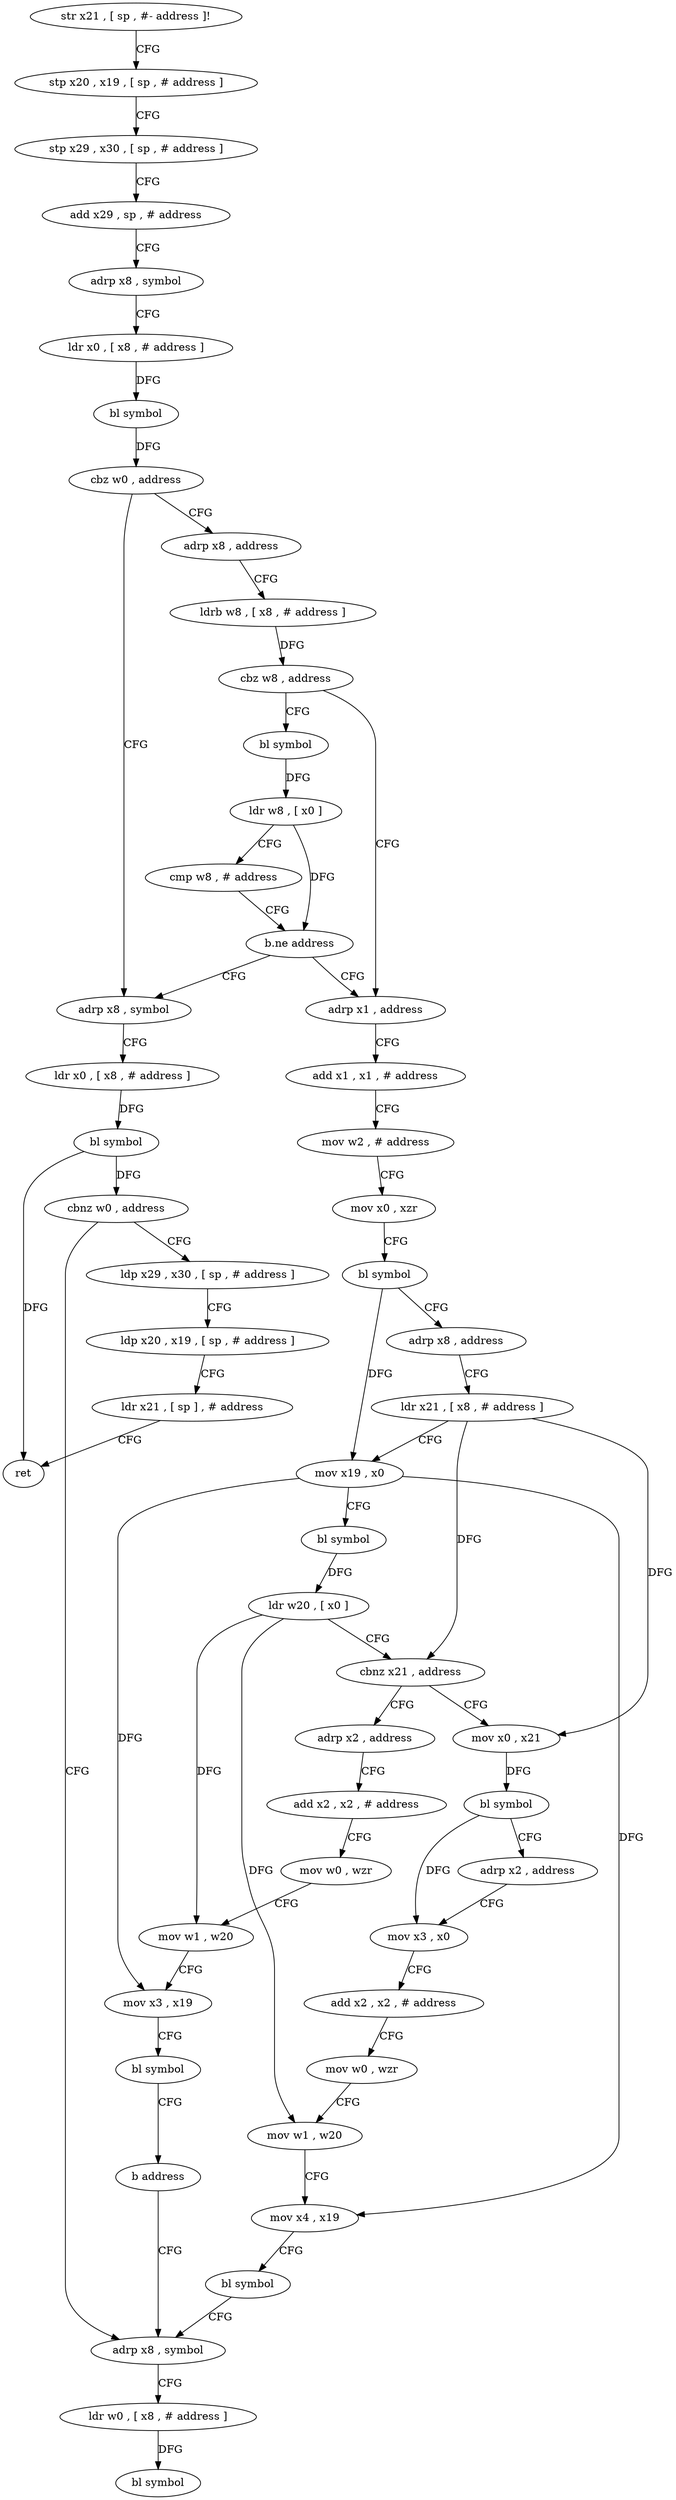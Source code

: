 digraph "func" {
"4232960" [label = "str x21 , [ sp , #- address ]!" ]
"4232964" [label = "stp x20 , x19 , [ sp , # address ]" ]
"4232968" [label = "stp x29 , x30 , [ sp , # address ]" ]
"4232972" [label = "add x29 , sp , # address" ]
"4232976" [label = "adrp x8 , symbol" ]
"4232980" [label = "ldr x0 , [ x8 , # address ]" ]
"4232984" [label = "bl symbol" ]
"4232988" [label = "cbz w0 , address" ]
"4233020" [label = "adrp x8 , symbol" ]
"4232992" [label = "adrp x8 , address" ]
"4233024" [label = "ldr x0 , [ x8 , # address ]" ]
"4233028" [label = "bl symbol" ]
"4233032" [label = "cbnz w0 , address" ]
"4233160" [label = "adrp x8 , symbol" ]
"4233036" [label = "ldp x29 , x30 , [ sp , # address ]" ]
"4232996" [label = "ldrb w8 , [ x8 , # address ]" ]
"4233000" [label = "cbz w8 , address" ]
"4233052" [label = "adrp x1 , address" ]
"4233004" [label = "bl symbol" ]
"4233164" [label = "ldr w0 , [ x8 , # address ]" ]
"4233168" [label = "bl symbol" ]
"4233040" [label = "ldp x20 , x19 , [ sp , # address ]" ]
"4233044" [label = "ldr x21 , [ sp ] , # address" ]
"4233048" [label = "ret" ]
"4233056" [label = "add x1 , x1 , # address" ]
"4233060" [label = "mov w2 , # address" ]
"4233064" [label = "mov x0 , xzr" ]
"4233068" [label = "bl symbol" ]
"4233072" [label = "adrp x8 , address" ]
"4233076" [label = "ldr x21 , [ x8 , # address ]" ]
"4233080" [label = "mov x19 , x0" ]
"4233084" [label = "bl symbol" ]
"4233088" [label = "ldr w20 , [ x0 ]" ]
"4233092" [label = "cbnz x21 , address" ]
"4233124" [label = "mov x0 , x21" ]
"4233096" [label = "adrp x2 , address" ]
"4233008" [label = "ldr w8 , [ x0 ]" ]
"4233012" [label = "cmp w8 , # address" ]
"4233016" [label = "b.ne address" ]
"4233128" [label = "bl symbol" ]
"4233132" [label = "adrp x2 , address" ]
"4233136" [label = "mov x3 , x0" ]
"4233140" [label = "add x2 , x2 , # address" ]
"4233144" [label = "mov w0 , wzr" ]
"4233148" [label = "mov w1 , w20" ]
"4233152" [label = "mov x4 , x19" ]
"4233156" [label = "bl symbol" ]
"4233100" [label = "add x2 , x2 , # address" ]
"4233104" [label = "mov w0 , wzr" ]
"4233108" [label = "mov w1 , w20" ]
"4233112" [label = "mov x3 , x19" ]
"4233116" [label = "bl symbol" ]
"4233120" [label = "b address" ]
"4232960" -> "4232964" [ label = "CFG" ]
"4232964" -> "4232968" [ label = "CFG" ]
"4232968" -> "4232972" [ label = "CFG" ]
"4232972" -> "4232976" [ label = "CFG" ]
"4232976" -> "4232980" [ label = "CFG" ]
"4232980" -> "4232984" [ label = "DFG" ]
"4232984" -> "4232988" [ label = "DFG" ]
"4232988" -> "4233020" [ label = "CFG" ]
"4232988" -> "4232992" [ label = "CFG" ]
"4233020" -> "4233024" [ label = "CFG" ]
"4232992" -> "4232996" [ label = "CFG" ]
"4233024" -> "4233028" [ label = "DFG" ]
"4233028" -> "4233032" [ label = "DFG" ]
"4233028" -> "4233048" [ label = "DFG" ]
"4233032" -> "4233160" [ label = "CFG" ]
"4233032" -> "4233036" [ label = "CFG" ]
"4233160" -> "4233164" [ label = "CFG" ]
"4233036" -> "4233040" [ label = "CFG" ]
"4232996" -> "4233000" [ label = "DFG" ]
"4233000" -> "4233052" [ label = "CFG" ]
"4233000" -> "4233004" [ label = "CFG" ]
"4233052" -> "4233056" [ label = "CFG" ]
"4233004" -> "4233008" [ label = "DFG" ]
"4233164" -> "4233168" [ label = "DFG" ]
"4233040" -> "4233044" [ label = "CFG" ]
"4233044" -> "4233048" [ label = "CFG" ]
"4233056" -> "4233060" [ label = "CFG" ]
"4233060" -> "4233064" [ label = "CFG" ]
"4233064" -> "4233068" [ label = "CFG" ]
"4233068" -> "4233072" [ label = "CFG" ]
"4233068" -> "4233080" [ label = "DFG" ]
"4233072" -> "4233076" [ label = "CFG" ]
"4233076" -> "4233080" [ label = "CFG" ]
"4233076" -> "4233092" [ label = "DFG" ]
"4233076" -> "4233124" [ label = "DFG" ]
"4233080" -> "4233084" [ label = "CFG" ]
"4233080" -> "4233152" [ label = "DFG" ]
"4233080" -> "4233112" [ label = "DFG" ]
"4233084" -> "4233088" [ label = "DFG" ]
"4233088" -> "4233092" [ label = "CFG" ]
"4233088" -> "4233148" [ label = "DFG" ]
"4233088" -> "4233108" [ label = "DFG" ]
"4233092" -> "4233124" [ label = "CFG" ]
"4233092" -> "4233096" [ label = "CFG" ]
"4233124" -> "4233128" [ label = "DFG" ]
"4233096" -> "4233100" [ label = "CFG" ]
"4233008" -> "4233012" [ label = "CFG" ]
"4233008" -> "4233016" [ label = "DFG" ]
"4233012" -> "4233016" [ label = "CFG" ]
"4233016" -> "4233052" [ label = "CFG" ]
"4233016" -> "4233020" [ label = "CFG" ]
"4233128" -> "4233132" [ label = "CFG" ]
"4233128" -> "4233136" [ label = "DFG" ]
"4233132" -> "4233136" [ label = "CFG" ]
"4233136" -> "4233140" [ label = "CFG" ]
"4233140" -> "4233144" [ label = "CFG" ]
"4233144" -> "4233148" [ label = "CFG" ]
"4233148" -> "4233152" [ label = "CFG" ]
"4233152" -> "4233156" [ label = "CFG" ]
"4233156" -> "4233160" [ label = "CFG" ]
"4233100" -> "4233104" [ label = "CFG" ]
"4233104" -> "4233108" [ label = "CFG" ]
"4233108" -> "4233112" [ label = "CFG" ]
"4233112" -> "4233116" [ label = "CFG" ]
"4233116" -> "4233120" [ label = "CFG" ]
"4233120" -> "4233160" [ label = "CFG" ]
}

